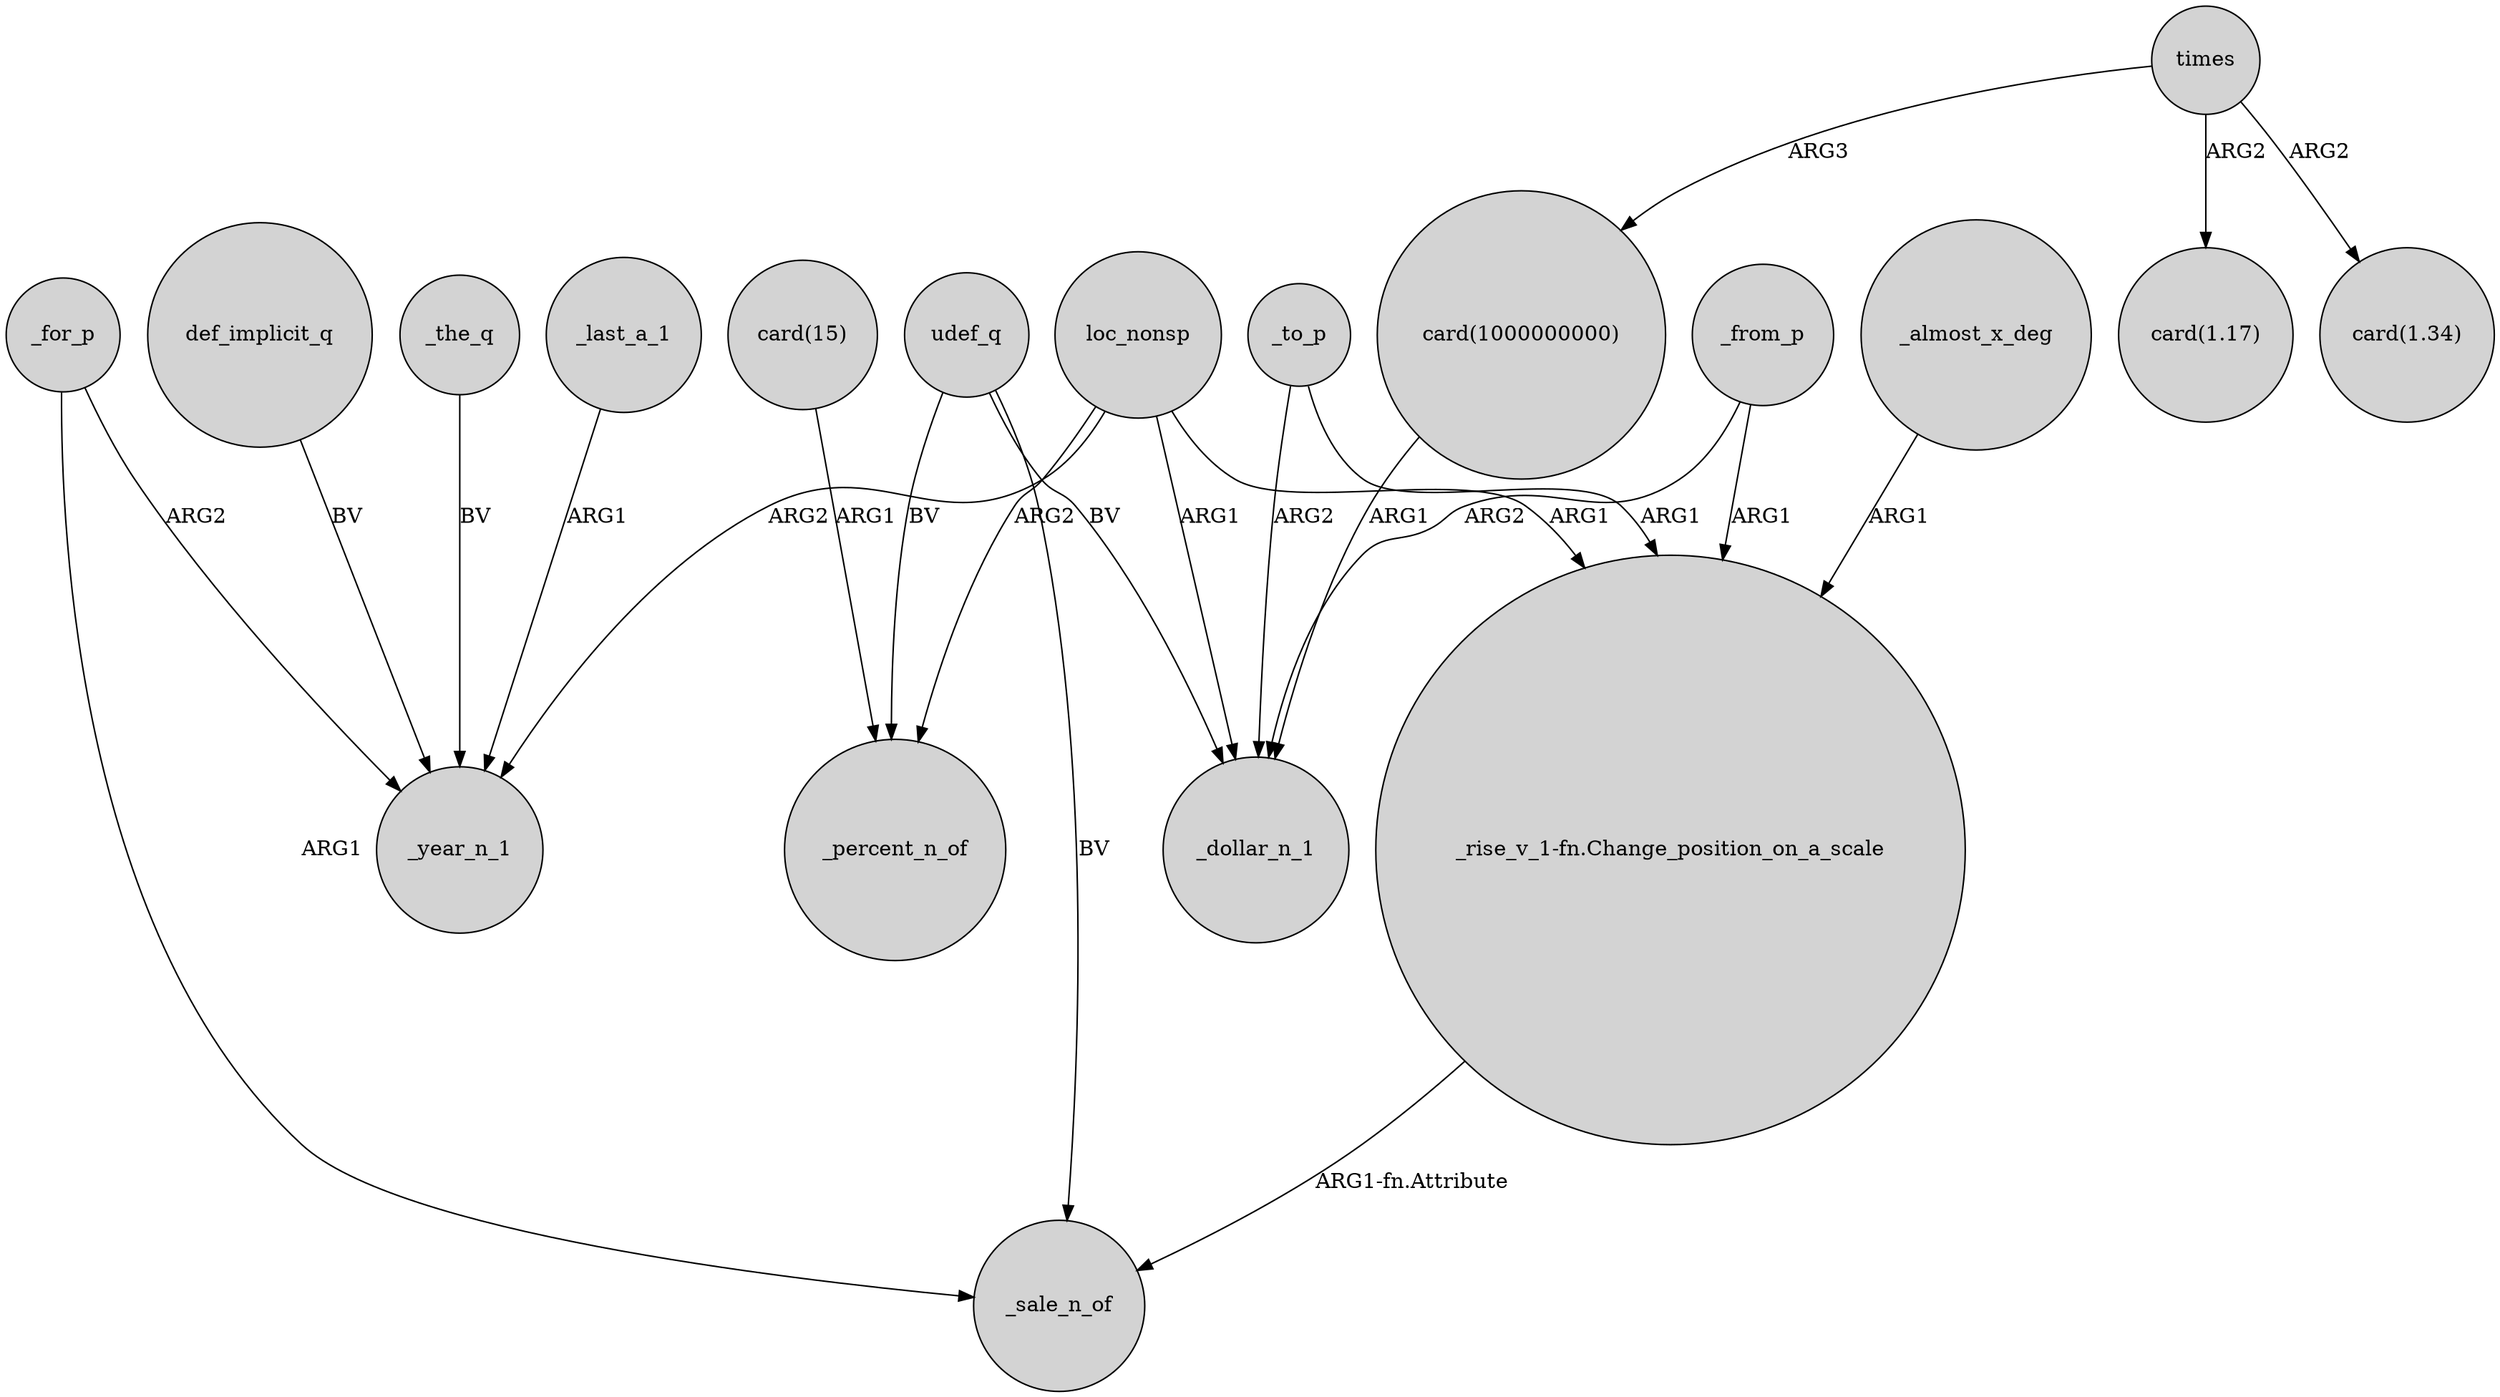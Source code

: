 digraph {
	node [shape=circle style=filled]
	"card(1000000000)" -> _dollar_n_1 [label=ARG1]
	"_rise_v_1-fn.Change_position_on_a_scale" -> _sale_n_of [label="ARG1-fn.Attribute"]
	loc_nonsp -> _dollar_n_1 [label=ARG1]
	_almost_x_deg -> "_rise_v_1-fn.Change_position_on_a_scale" [label=ARG1]
	times -> "card(1.17)" [label=ARG2]
	_for_p -> _sale_n_of [label=ARG1]
	times -> "card(1.34)" [label=ARG2]
	def_implicit_q -> _year_n_1 [label=BV]
	_to_p -> "_rise_v_1-fn.Change_position_on_a_scale" [label=ARG1]
	loc_nonsp -> "_rise_v_1-fn.Change_position_on_a_scale" [label=ARG1]
	udef_q -> _sale_n_of [label=BV]
	_to_p -> _dollar_n_1 [label=ARG2]
	times -> "card(1000000000)" [label=ARG3]
	loc_nonsp -> _year_n_1 [label=ARG2]
	udef_q -> _percent_n_of [label=BV]
	_the_q -> _year_n_1 [label=BV]
	_last_a_1 -> _year_n_1 [label=ARG1]
	udef_q -> _dollar_n_1 [label=BV]
	"card(15)" -> _percent_n_of [label=ARG1]
	_for_p -> _year_n_1 [label=ARG2]
	_from_p -> "_rise_v_1-fn.Change_position_on_a_scale" [label=ARG1]
	_from_p -> _dollar_n_1 [label=ARG2]
	loc_nonsp -> _percent_n_of [label=ARG2]
}
